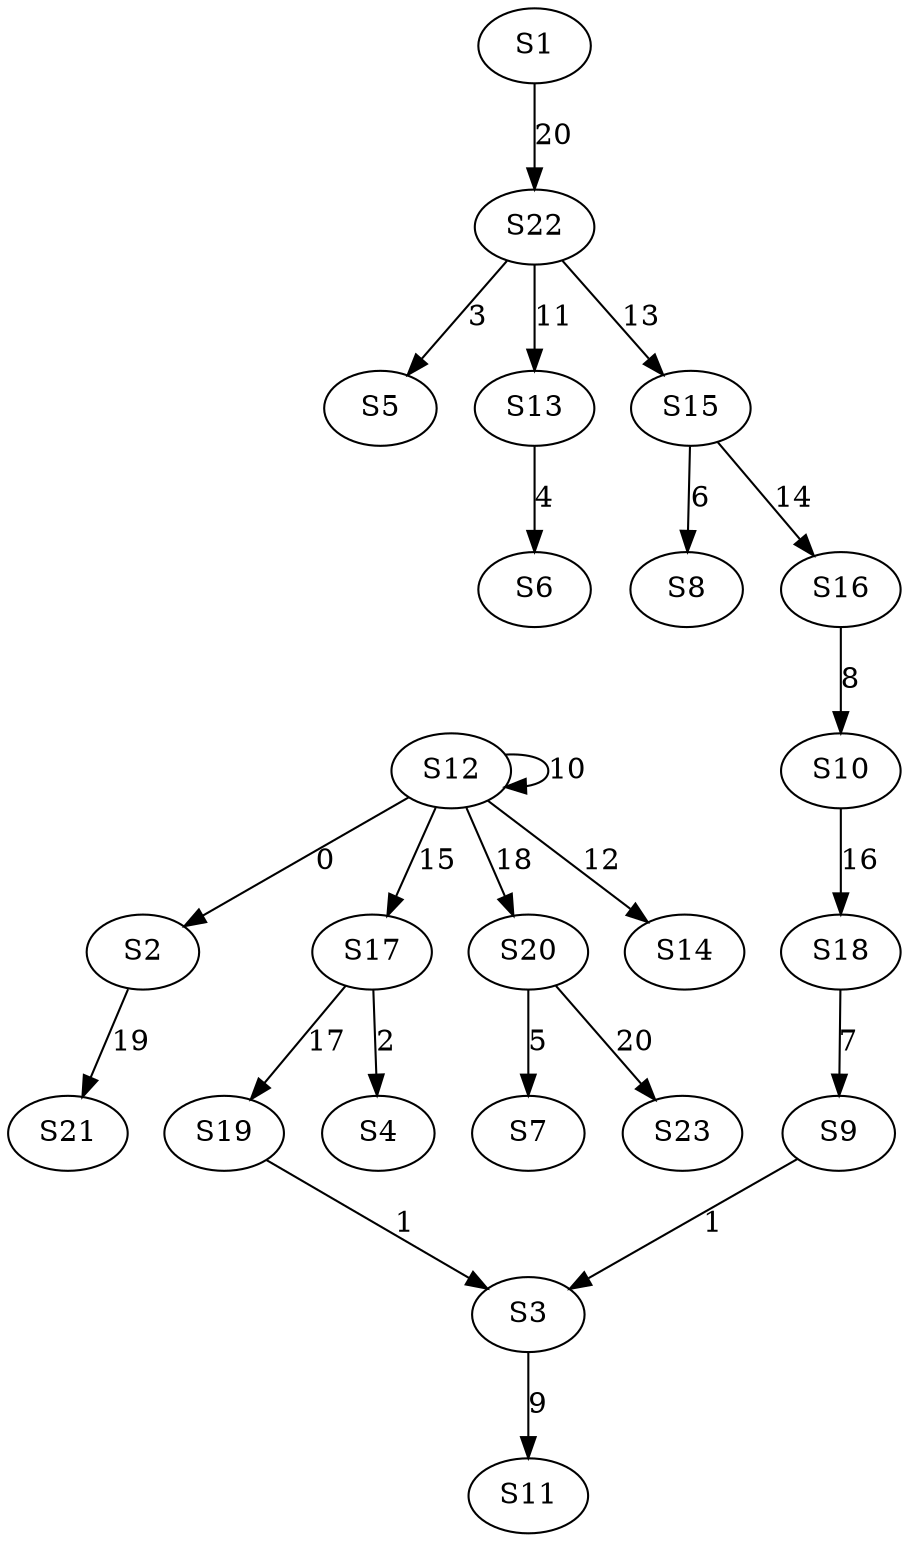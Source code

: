 strict digraph {
	S12 -> S2 [ label = 0 ];
	S19 -> S3 [ label = 1 ];
	S17 -> S4 [ label = 2 ];
	S22 -> S5 [ label = 3 ];
	S13 -> S6 [ label = 4 ];
	S20 -> S7 [ label = 5 ];
	S15 -> S8 [ label = 6 ];
	S18 -> S9 [ label = 7 ];
	S16 -> S10 [ label = 8 ];
	S3 -> S11 [ label = 9 ];
	S12 -> S12 [ label = 10 ];
	S22 -> S13 [ label = 11 ];
	S12 -> S14 [ label = 12 ];
	S22 -> S15 [ label = 13 ];
	S15 -> S16 [ label = 14 ];
	S12 -> S17 [ label = 15 ];
	S10 -> S18 [ label = 16 ];
	S17 -> S19 [ label = 17 ];
	S12 -> S20 [ label = 18 ];
	S2 -> S21 [ label = 19 ];
	S1 -> S22 [ label = 20 ];
	S20 -> S23 [ label = 20 ];
	S9 -> S3 [ label = 1 ];
}
